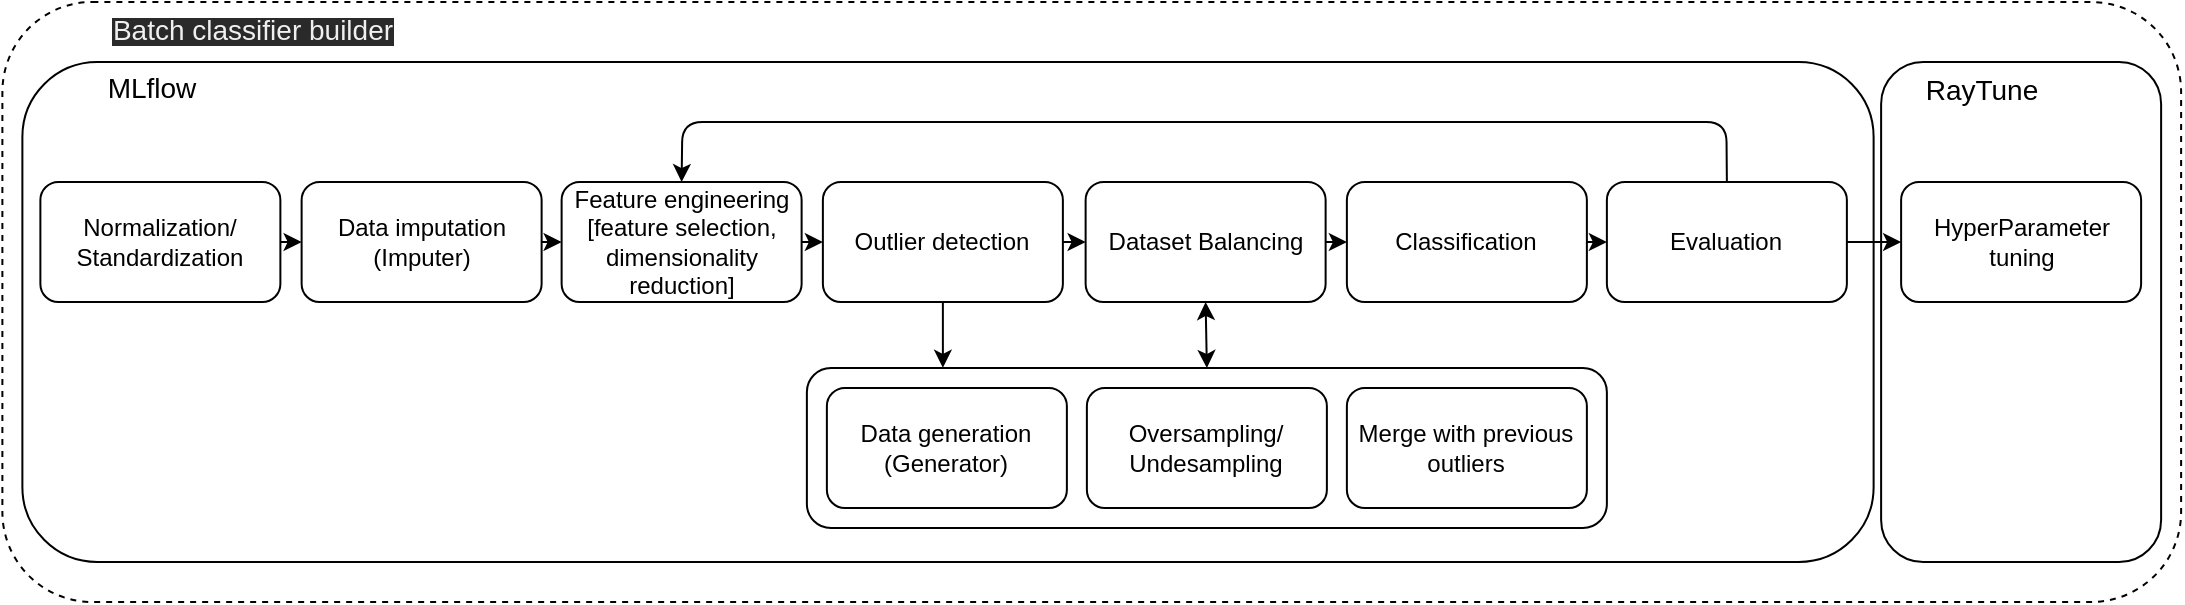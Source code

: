 <mxfile>
    <diagram id="_aAut9FGOpw1Qjv1Djvd" name="Page-1">
        <mxGraphModel dx="1238" dy="1883" grid="1" gridSize="10" guides="1" tooltips="1" connect="1" arrows="1" fold="1" page="1" pageScale="1" pageWidth="850" pageHeight="1100" math="0" shadow="0">
            <root>
                <mxCell id="0"/>
                <mxCell id="1" parent="0"/>
                <mxCell id="71" value="" style="rounded=1;whiteSpace=wrap;html=1;dashed=1;" parent="1" vertex="1">
                    <mxGeometry x="67.19" y="-259" width="1089.37" height="300" as="geometry"/>
                </mxCell>
                <mxCell id="29" value="" style="rounded=1;whiteSpace=wrap;html=1;" parent="1" vertex="1">
                    <mxGeometry x="77.19" y="-229" width="925.62" height="250" as="geometry"/>
                </mxCell>
                <mxCell id="53" value="" style="rounded=1;whiteSpace=wrap;html=1;" parent="1" vertex="1">
                    <mxGeometry x="469.44" y="-76" width="400" height="80" as="geometry"/>
                </mxCell>
                <mxCell id="30" value="&lt;span style=&quot;color: rgb(240 , 240 , 240) ; font-family: &amp;#34;helvetica&amp;#34; ; font-style: normal ; font-weight: 400 ; letter-spacing: normal ; text-align: center ; text-indent: 0px ; text-transform: none ; word-spacing: 0px ; background-color: rgb(42 , 42 , 42) ; display: inline ; float: none&quot;&gt;&lt;font style=&quot;font-size: 14px&quot;&gt;Batch classifier builder&lt;/font&gt;&lt;/span&gt;" style="text;html=1;strokeColor=none;fillColor=none;align=center;verticalAlign=middle;whiteSpace=wrap;rounded=0;" parent="1" vertex="1">
                    <mxGeometry x="116.56" y="-260" width="150.63" height="30" as="geometry"/>
                </mxCell>
                <mxCell id="45" value="Feature engineering&lt;br&gt;[feature selection, dimensionality reduction]" style="rounded=1;whiteSpace=wrap;html=1;" parent="1" vertex="1">
                    <mxGeometry x="346.81" y="-169" width="120" height="60" as="geometry"/>
                </mxCell>
                <mxCell id="46" value="Data imputation&lt;br&gt;(Imputer)" style="rounded=1;whiteSpace=wrap;html=1;" parent="1" vertex="1">
                    <mxGeometry x="216.81" y="-169" width="120" height="60" as="geometry"/>
                </mxCell>
                <mxCell id="47" value="Outlier detection" style="rounded=1;whiteSpace=wrap;html=1;" parent="1" vertex="1">
                    <mxGeometry x="477.44" y="-169" width="120" height="60" as="geometry"/>
                </mxCell>
                <mxCell id="48" value="Dataset Balancing" style="rounded=1;whiteSpace=wrap;html=1;" parent="1" vertex="1">
                    <mxGeometry x="608.81" y="-169" width="120" height="60" as="geometry"/>
                </mxCell>
                <mxCell id="49" value="Data generation&lt;br&gt;(Generator)" style="rounded=1;whiteSpace=wrap;html=1;" parent="1" vertex="1">
                    <mxGeometry x="479.44" y="-66" width="120" height="60" as="geometry"/>
                </mxCell>
                <mxCell id="50" value="Oversampling/&lt;br&gt;Undesampling" style="rounded=1;whiteSpace=wrap;html=1;" parent="1" vertex="1">
                    <mxGeometry x="609.44" y="-66" width="120" height="60" as="geometry"/>
                </mxCell>
                <mxCell id="51" value="Merge with previous outliers" style="rounded=1;whiteSpace=wrap;html=1;" parent="1" vertex="1">
                    <mxGeometry x="739.44" y="-66" width="120" height="60" as="geometry"/>
                </mxCell>
                <mxCell id="55" value="" style="endArrow=classic;startArrow=classic;html=1;exitX=0.5;exitY=0;exitDx=0;exitDy=0;entryX=0.5;entryY=1;entryDx=0;entryDy=0;" parent="1" source="53" target="48" edge="1">
                    <mxGeometry width="50" height="50" relative="1" as="geometry">
                        <mxPoint x="642.81" y="-149" as="sourcePoint"/>
                        <mxPoint x="692.81" y="-199" as="targetPoint"/>
                    </mxGeometry>
                </mxCell>
                <mxCell id="57" value="Classification" style="rounded=1;whiteSpace=wrap;html=1;" parent="1" vertex="1">
                    <mxGeometry x="739.44" y="-169" width="120" height="60" as="geometry"/>
                </mxCell>
                <mxCell id="58" value="" style="endArrow=classic;html=1;entryX=0.5;entryY=0;entryDx=0;entryDy=0;exitX=0.5;exitY=0;exitDx=0;exitDy=0;" parent="1" source="63" target="45" edge="1">
                    <mxGeometry width="50" height="50" relative="1" as="geometry">
                        <mxPoint x="492.81" y="-189" as="sourcePoint"/>
                        <mxPoint x="542.81" y="-239" as="targetPoint"/>
                        <Array as="points">
                            <mxPoint x="929.19" y="-199"/>
                            <mxPoint x="407.19" y="-199"/>
                        </Array>
                    </mxGeometry>
                </mxCell>
                <mxCell id="59" value="" style="endArrow=classic;html=1;entryX=0;entryY=0.5;entryDx=0;entryDy=0;exitX=1;exitY=0.5;exitDx=0;exitDy=0;" parent="1" source="47" target="48" edge="1">
                    <mxGeometry width="50" height="50" relative="1" as="geometry">
                        <mxPoint x="482.81" y="-159" as="sourcePoint"/>
                        <mxPoint x="482.81" y="-139" as="targetPoint"/>
                    </mxGeometry>
                </mxCell>
                <mxCell id="60" value="" style="endArrow=classic;html=1;entryX=0;entryY=0.5;entryDx=0;entryDy=0;exitX=1;exitY=0.5;exitDx=0;exitDy=0;" parent="1" source="45" target="47" edge="1">
                    <mxGeometry width="50" height="50" relative="1" as="geometry">
                        <mxPoint x="607.44" y="-129" as="sourcePoint"/>
                        <mxPoint x="616.81" y="-129" as="targetPoint"/>
                    </mxGeometry>
                </mxCell>
                <mxCell id="62" value="" style="endArrow=classic;html=1;entryX=0;entryY=0.5;entryDx=0;entryDy=0;exitX=1;exitY=0.5;exitDx=0;exitDy=0;" parent="1" source="48" target="57" edge="1">
                    <mxGeometry width="50" height="50" relative="1" as="geometry">
                        <mxPoint x="499.44" y="-109" as="sourcePoint"/>
                        <mxPoint x="508.81" y="-109" as="targetPoint"/>
                    </mxGeometry>
                </mxCell>
                <mxCell id="63" value="Evaluation" style="rounded=1;whiteSpace=wrap;html=1;" parent="1" vertex="1">
                    <mxGeometry x="869.44" y="-169" width="120" height="60" as="geometry"/>
                </mxCell>
                <mxCell id="65" value="" style="endArrow=classic;html=1;entryX=0;entryY=0.5;entryDx=0;entryDy=0;exitX=1;exitY=0.5;exitDx=0;exitDy=0;" parent="1" source="57" target="63" edge="1">
                    <mxGeometry width="50" height="50" relative="1" as="geometry">
                        <mxPoint x="738.81" y="-129" as="sourcePoint"/>
                        <mxPoint x="749.44" y="-129" as="targetPoint"/>
                    </mxGeometry>
                </mxCell>
                <mxCell id="67" value="" style="endArrow=classic;html=1;entryX=0;entryY=0.5;entryDx=0;entryDy=0;exitX=1;exitY=0.5;exitDx=0;exitDy=0;" parent="1" source="46" target="45" edge="1">
                    <mxGeometry width="50" height="50" relative="1" as="geometry">
                        <mxPoint x="476.81" y="-129" as="sourcePoint"/>
                        <mxPoint x="487.44" y="-129" as="targetPoint"/>
                    </mxGeometry>
                </mxCell>
                <mxCell id="68" value="" style="rounded=1;whiteSpace=wrap;html=1;" parent="1" vertex="1">
                    <mxGeometry x="1006.56" y="-229" width="140" height="250" as="geometry"/>
                </mxCell>
                <mxCell id="69" value="HyperParameter tuning" style="rounded=1;whiteSpace=wrap;html=1;" parent="1" vertex="1">
                    <mxGeometry x="1016.56" y="-169" width="120" height="60" as="geometry"/>
                </mxCell>
                <mxCell id="70" value="" style="endArrow=classic;html=1;entryX=0;entryY=0.5;entryDx=0;entryDy=0;exitX=1;exitY=0.5;exitDx=0;exitDy=0;" parent="1" source="63" target="69" edge="1">
                    <mxGeometry width="50" height="50" relative="1" as="geometry">
                        <mxPoint x="996.56" y="-139" as="sourcePoint"/>
                        <mxPoint x="883.44" y="-129" as="targetPoint"/>
                    </mxGeometry>
                </mxCell>
                <mxCell id="72" value="&lt;font face=&quot;helvetica&quot;&gt;&lt;span style=&quot;font-size: 14px&quot;&gt;MLflow&lt;/span&gt;&lt;/font&gt;" style="text;html=1;strokeColor=none;fillColor=none;align=center;verticalAlign=middle;whiteSpace=wrap;rounded=0;" parent="1" vertex="1">
                    <mxGeometry x="114.81" y="-231" width="54.38" height="30" as="geometry"/>
                </mxCell>
                <mxCell id="73" value="&lt;font face=&quot;helvetica&quot;&gt;&lt;span style=&quot;font-size: 14px&quot;&gt;RayTune&lt;/span&gt;&lt;/font&gt;" style="text;html=1;strokeColor=none;fillColor=none;align=center;verticalAlign=middle;whiteSpace=wrap;rounded=0;" parent="1" vertex="1">
                    <mxGeometry x="1006.56" y="-230" width="100" height="30" as="geometry"/>
                </mxCell>
                <mxCell id="235" value="Normalization/&lt;br&gt;Standardization" style="rounded=1;whiteSpace=wrap;html=1;" parent="1" vertex="1">
                    <mxGeometry x="86.19" y="-169" width="120" height="60" as="geometry"/>
                </mxCell>
                <mxCell id="237" value="" style="endArrow=classic;html=1;entryX=0;entryY=0.5;entryDx=0;entryDy=0;exitX=1;exitY=0.5;exitDx=0;exitDy=0;" parent="1" source="235" target="46" edge="1">
                    <mxGeometry width="50" height="50" relative="1" as="geometry">
                        <mxPoint x="356.81" y="-119" as="sourcePoint"/>
                        <mxPoint x="366.81" y="-119" as="targetPoint"/>
                    </mxGeometry>
                </mxCell>
                <mxCell id="238" value="" style="endArrow=classic;html=1;exitX=0.5;exitY=1;exitDx=0;exitDy=0;entryX=0.17;entryY=-0.001;entryDx=0;entryDy=0;entryPerimeter=0;" parent="1" source="47" target="53" edge="1">
                    <mxGeometry width="50" height="50" relative="1" as="geometry">
                        <mxPoint x="607.44" y="-129" as="sourcePoint"/>
                        <mxPoint x="536.19" y="-77" as="targetPoint"/>
                    </mxGeometry>
                </mxCell>
            </root>
        </mxGraphModel>
    </diagram>
</mxfile>
